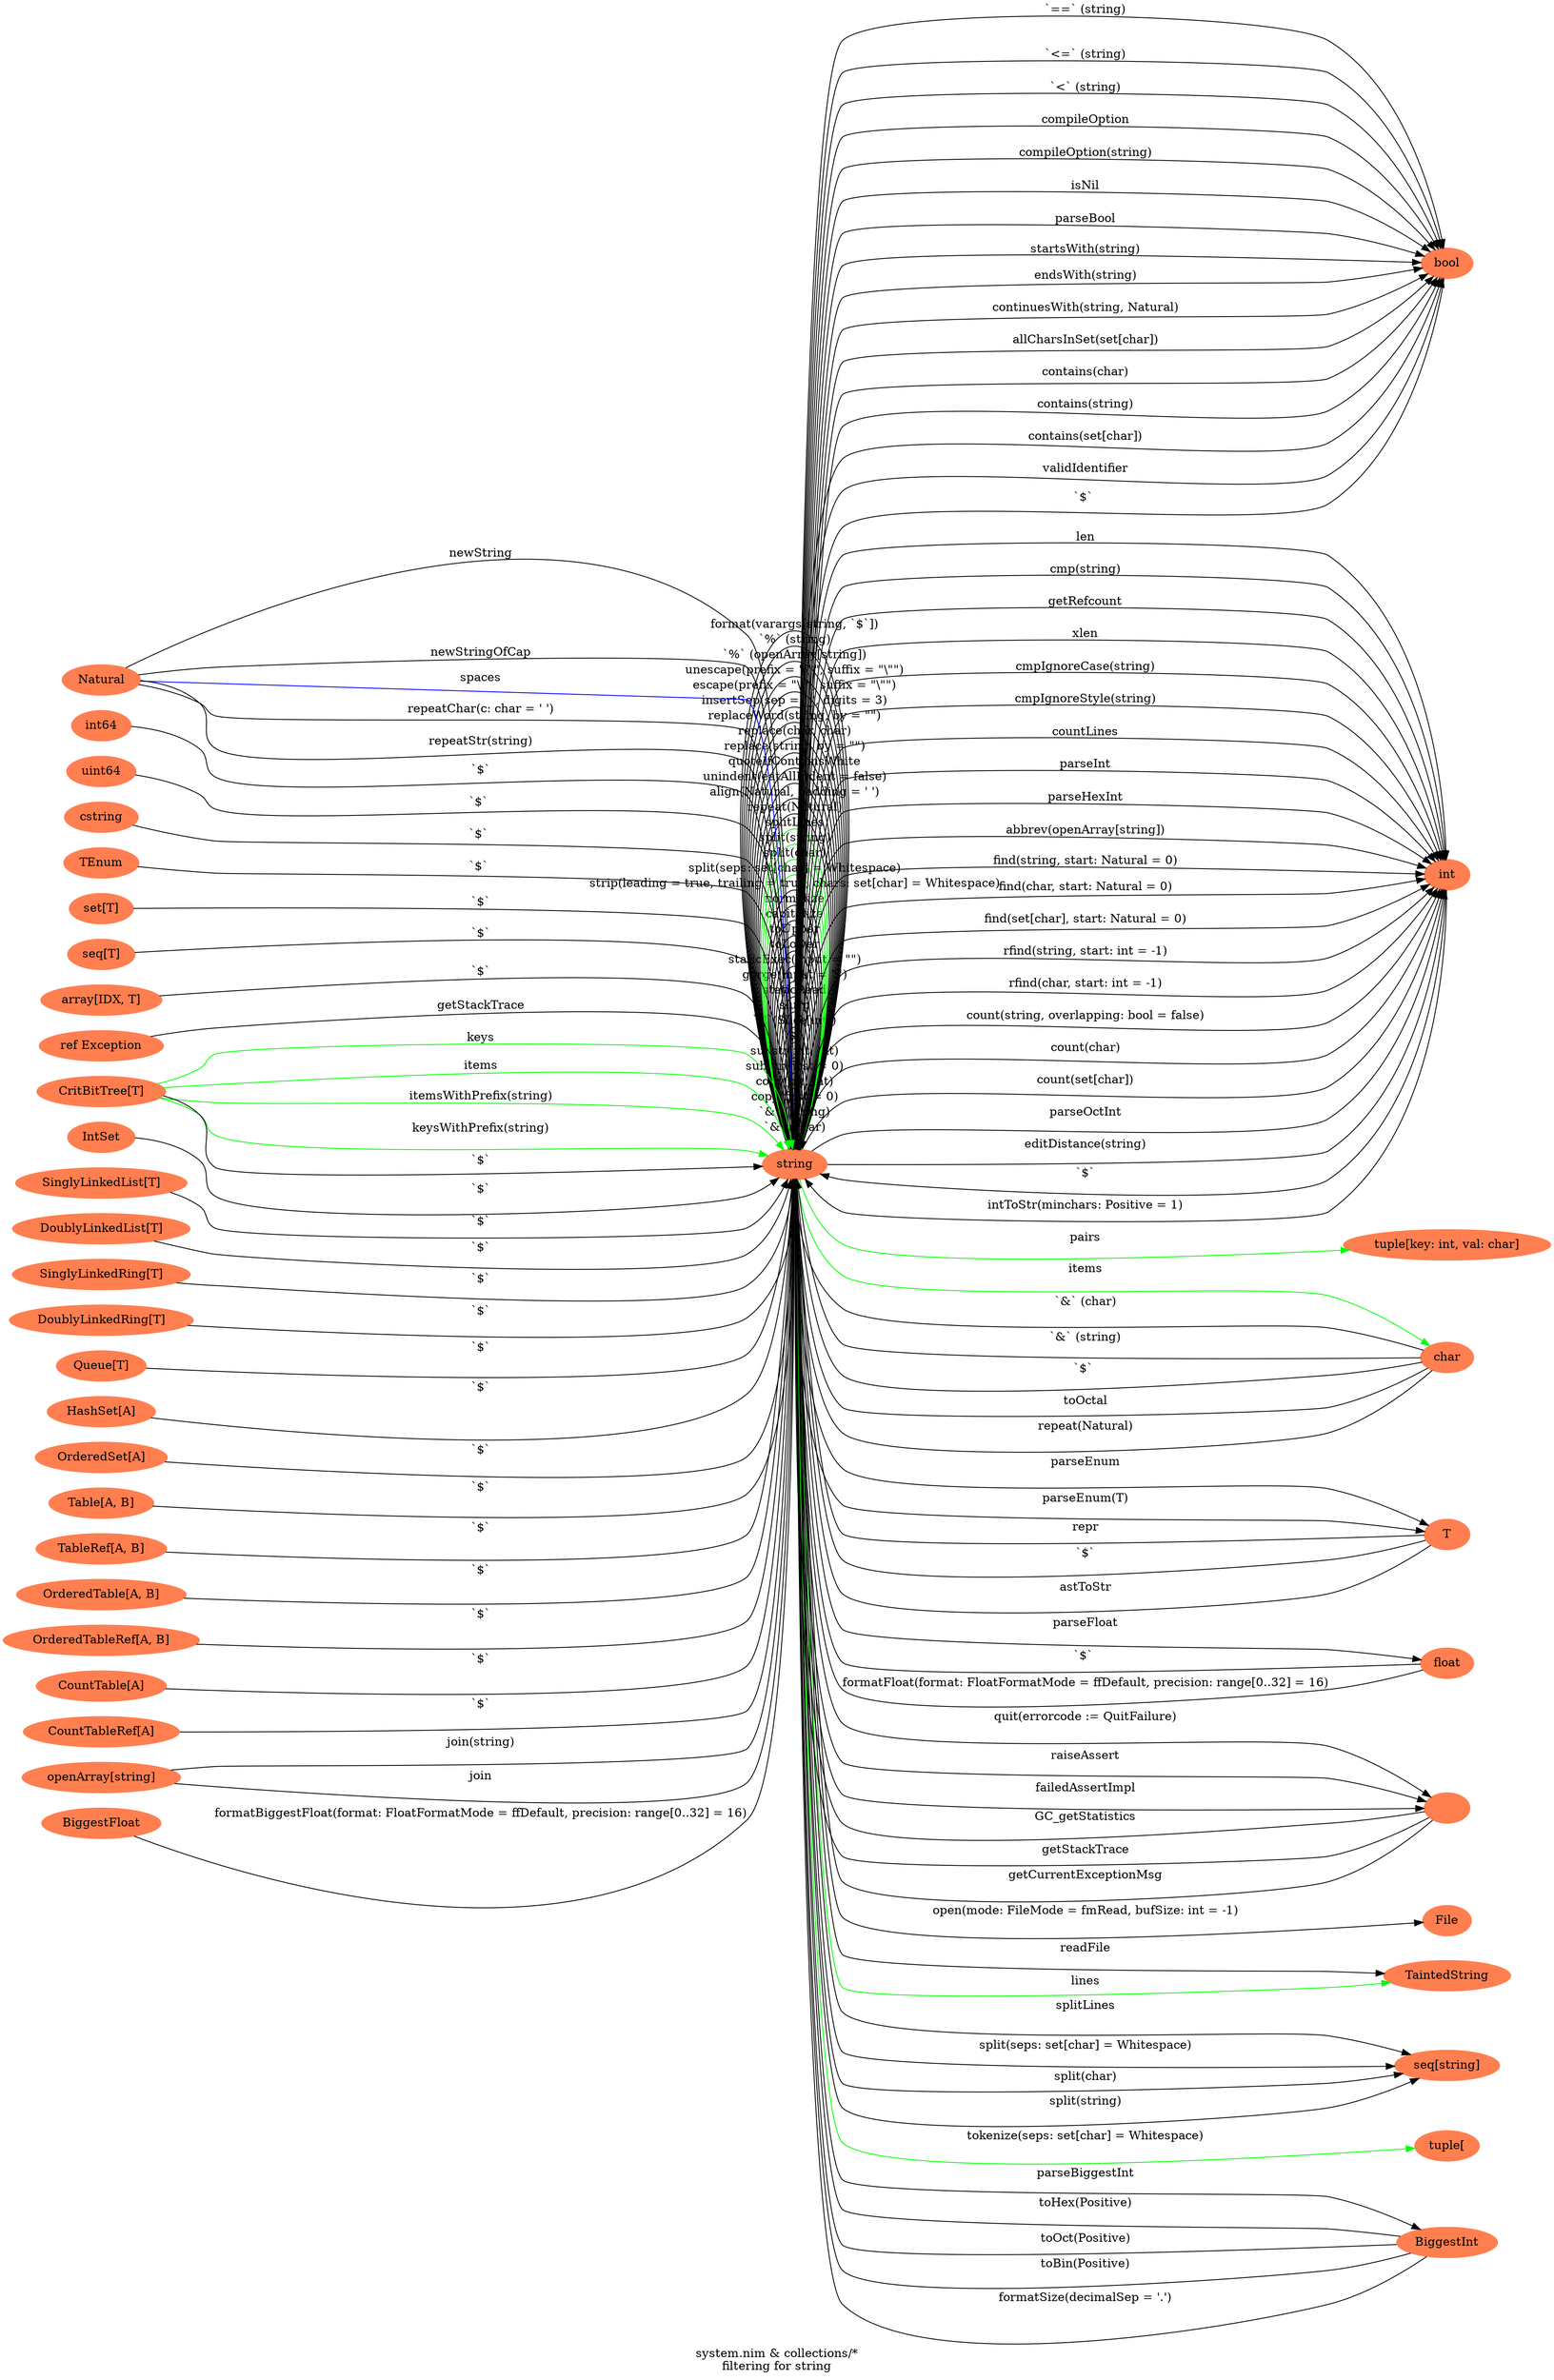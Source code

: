 digraph {
graph [
label = "system.nim & collections/*
filtering for string";
rankdir=LR;
];
node[color=coral, style=filled, label="string" ] N0;
node[color=coral, style=filled, label="bool" ] N1;
N0 -> N1 [color="", label="`==` (string)" ];
N0 -> N1 [color="", label="`<=` (string)" ];
N0 -> N1 [color="", label="`<` (string)" ];
node[color=coral, style=filled, label="int" ] N2;
N0 -> N2 [color="", label="len" ];
N0 -> N2 [color="", label="cmp(string)" ];
node[color=coral, style=filled, label="Natural" ] N3;
N3 -> N0 [color="", label="newString" ];
N3 -> N0 [color="", label="newStringOfCap" ];
N0 -> N0 [color="", label="`&` (char)" ];
node[color=coral, style=filled, label="char" ] N4;
N4 -> N0 [color="", label="`&` (char)" ];
N0 -> N0 [color="", label="`&` (string)" ];
N4 -> N0 [color="", label="`&` (string)" ];
N0 -> N1 [color="", label="compileOption" ];
N0 -> N1 [color="", label="compileOption(string)" ];
node[color=coral, style=filled, label="T" ] N5;
N5 -> N0 [color="", label="repr" ];
N0 -> N0 [color="", label="copy(first = 0)" ];
N0 -> N0 [color="", label="copy(int, int)" ];
N0 -> N0 [color="", label="substr(first = 0)" ];
N0 -> N0 [color="", label="substr(int, int)" ];
N2 -> N0 [color="", label="`$`" ];
node[color=coral, style=filled, label="int64" ] N6;
N6 -> N0 [color="", label="`$`" ];
node[color=coral, style=filled, label="uint64" ] N7;
N7 -> N0 [color="", label="`$` " ];
node[color=coral, style=filled, label="float" ] N8;
N8 -> N0 [color="", label="`$` " ];
N1 -> N0 [color="", label="`$` " ];
N4 -> N0 [color="", label="`$` " ];
node[color=coral, style=filled, label="cstring" ] N9;
N9 -> N0 [color="", label="`$` " ];
N0 -> N0 [color="", label="`$` " ];
node[color=coral, style=filled, label="TEnum" ] N10;
N10 -> N0 [color="", label="`$` " ];
N0 -> N2 [color="", label="getRefcount" ];
node[color=coral, style=filled, label="tuple[key: int, val: char]" ] N11;
N0 -> N11 [color="green", label="pairs" ];
N0 -> N1 [color="", label="isNil" ];
N5 -> N0 [color="", label="`$`" ];
node[color=coral, style=filled, label="set[T]" ] N12;
N12 -> N0 [color="", label="`$`" ];
node[color=coral, style=filled, label="seq[T]" ] N13;
N13 -> N0 [color="", label="`$`" ];
node[color=coral, style=filled, label="array[IDX, T]" ] N14;
N14 -> N0 [color="", label="`$`" ];
node[color=coral, style=filled, label="" ] N15;
N15 -> N0 [color="", label="GC_getStatistics" ];
node[color=coral, style=filled, label="File" ] N16;
N0 -> N16 [color="", label="open(mode: FileMode = fmRead, bufSize: int = -1)" ];
node[color=coral, style=filled, label="TaintedString" ] N17;
N0 -> N17 [color="", label="readFile" ];
N15 -> N0 [color="", label="getStackTrace" ];
node[color=coral, style=filled, label="ref Exception" ] N18;
N18 -> N0 [color="", label="getStackTrace" ];
N0 -> N17 [color="green", label="lines" ];
N15 -> N0 [color="", label="getCurrentExceptionMsg" ];
N0 -> N15 [color="", label="quit(errorcode := QuitFailure)" ];
N0 -> N0 [color="", label="`[]`(Slice[int])" ];
N0 -> N0 [color="", label="slurp" ];
N0 -> N0 [color="", label="staticRead" ];
N0 -> N0 [color="", label="gorge(input = \"\")" ];
N0 -> N0 [color="", label="staticExec(input = \"\")" ];
N5 -> N0 [color="", label="astToStr" ];
N0 -> N15 [color="", label="raiseAssert" ];
N0 -> N15 [color="", label="failedAssertImpl" ];
N0 -> N4 [color="green", label="items" ];
N0 -> N2 [color="", label="xlen" ];
node[color=coral, style=filled, label="CritBitTree[T]" ] N19;
N19 -> N0 [color="green", label="keys" ];
N19 -> N0 [color="green", label="items" ];
N19 -> N0 [color="green", label="itemsWithPrefix(string)" ];
N19 -> N0 [color="green", label="keysWithPrefix(string)" ];
N19 -> N0 [color="", label="`$`" ];
node[color=coral, style=filled, label="IntSet" ] N20;
N20 -> N0 [color="", label="`$`" ];
node[color=coral, style=filled, label="SinglyLinkedList[T]" ] N21;
N21 -> N0 [color="", label="`$`" ];
node[color=coral, style=filled, label="DoublyLinkedList[T]" ] N22;
N22 -> N0 [color="", label="`$`" ];
node[color=coral, style=filled, label="SinglyLinkedRing[T]" ] N23;
N23 -> N0 [color="", label="`$`" ];
node[color=coral, style=filled, label="DoublyLinkedRing[T]" ] N24;
N24 -> N0 [color="", label="`$`" ];
node[color=coral, style=filled, label="Queue[T]" ] N25;
N25 -> N0 [color="", label="`$`" ];
node[color=coral, style=filled, label="HashSet[A]" ] N26;
N26 -> N0 [color="", label="`$`" ];
node[color=coral, style=filled, label="OrderedSet[A]" ] N27;
N27 -> N0 [color="", label="`$`" ];
node[color=coral, style=filled, label="Table[A, B]" ] N28;
N28 -> N0 [color="", label="`$`" ];
node[color=coral, style=filled, label="TableRef[A, B]" ] N29;
N29 -> N0 [color="", label="`$`" ];
node[color=coral, style=filled, label="OrderedTable[A, B]" ] N30;
N30 -> N0 [color="", label="`$`" ];
node[color=coral, style=filled, label="OrderedTableRef[A, B]" ] N31;
N31 -> N0 [color="", label="`$`" ];
node[color=coral, style=filled, label="CountTable[A]" ] N32;
N32 -> N0 [color="", label="`$`" ];
node[color=coral, style=filled, label="CountTableRef[A]" ] N33;
N33 -> N0 [color="", label="`$`" ];
N0 -> N0 [color="", label="toLower" ];
N0 -> N0 [color="", label="toUpper" ];
N0 -> N0 [color="", label="capitalize" ];
N0 -> N0 [color="", label="normalize" ];
N0 -> N2 [color="", label="cmpIgnoreCase(string)" ];
N0 -> N2 [color="", label="cmpIgnoreStyle(string)" ];
N0 -> N0 [color="", label="strip(leading = true, trailing = true, chars: set[char] = Whitespace)" ];
N4 -> N0 [color="", label="toOctal" ];
N0 -> N0 [color="green", label="split(seps: set[char] = Whitespace)" ];
N0 -> N0 [color="green", label="split(char)" ];
N0 -> N0 [color="green", label="split(string)" ];
N0 -> N0 [color="green", label="splitLines" ];
node[color=coral, style=filled, label="seq[string]" ] N34;
N0 -> N34 [color="", label="splitLines" ];
N0 -> N2 [color="", label="countLines" ];
N0 -> N34 [color="", label="split(seps: set[char] = Whitespace)" ];
N0 -> N34 [color="", label="split(char)" ];
N0 -> N34 [color="", label="split(string)" ];
node[color=coral, style=filled, label="BiggestInt" ] N35;
N35 -> N0 [color="", label="toHex(Positive)" ];
N2 -> N0 [color="", label="intToStr(minchars: Positive = 1)" ];
N0 -> N2 [color="", label="parseInt" ];
N0 -> N35 [color="", label="parseBiggestInt" ];
N0 -> N8 [color="", label="parseFloat" ];
N0 -> N2 [color="", label="parseHexInt" ];
N0 -> N1 [color="", label="parseBool" ];
N0 -> N5 [color="", label="parseEnum" ];
N0 -> N5 [color="", label="parseEnum(T)" ];
N4 -> N0 [color="", label="repeat(Natural)" ];
N0 -> N0 [color="", label="repeat(Natural)" ];
N3 -> N0 [color="blue", label="spaces" ];
N3 -> N0 [color="", label="repeatChar(c: char = ' ')" ];
N3 -> N0 [color="", label="repeatStr(string)" ];
N0 -> N0 [color="", label="align(Natural, padding = ' ')" ];
node[color=coral, style=filled, label="tuple[" ] N36;
N0 -> N36 [color="green", label="tokenize(seps: set[char] = Whitespace)" ];
N0 -> N0 [color="", label="unindent(eatAllIndent = false)" ];
N0 -> N1 [color="", label="startsWith(string)" ];
N0 -> N1 [color="", label="endsWith(string)" ];
N0 -> N1 [color="", label="continuesWith(string, Natural)" ];
N0 -> N1 [color="", label="allCharsInSet(set[char])" ];
N0 -> N2 [color="", label="abbrev(openArray[string])" ];
node[color=coral, style=filled, label="openArray[string]" ] N37;
N37 -> N0 [color="", label="join(string)" ];
N37 -> N0 [color="", label="join" ];
N0 -> N2 [color="", label="find(string, start: Natural = 0)" ];
N0 -> N2 [color="", label="find(char, start: Natural = 0)" ];
N0 -> N2 [color="", label="find(set[char], start: Natural = 0)" ];
N0 -> N2 [color="", label="rfind(string, start: int = -1)" ];
N0 -> N2 [color="", label="rfind(char, start: int = -1)" ];
N0 -> N2 [color="", label="count(string, overlapping: bool = false)" ];
N0 -> N2 [color="", label="count(char)" ];
N0 -> N2 [color="", label="count(set[char])" ];
N0 -> N0 [color="", label="quoteIfContainsWhite" ];
N0 -> N1 [color="", label="contains(char)" ];
N0 -> N1 [color="", label="contains(string)" ];
N0 -> N1 [color="", label="contains(set[char])" ];
N0 -> N0 [color="", label="replace(string, by = \"\")" ];
N0 -> N0 [color="", label="replace(char, char)" ];
N0 -> N0 [color="", label="replaceWord(string, by = \"\")" ];
N0 -> N2 [color="", label="parseOctInt" ];
N35 -> N0 [color="", label="toOct(Positive)" ];
N35 -> N0 [color="", label="toBin(Positive)" ];
N0 -> N0 [color="", label="insertSep(sep = '_', digits = 3)" ];
N0 -> N0 [color="", label="escape(prefix = \"\\\"\", suffix = \"\\\"\")" ];
N0 -> N0 [color="", label="unescape(prefix = \"\\\"\", suffix = \"\\\"\")" ];
N0 -> N1 [color="", label="validIdentifier" ];
N0 -> N2 [color="", label="editDistance(string)" ];
node[color=coral, style=filled, label="BiggestFloat" ] N38;
N38 -> N0 [color="", label="formatBiggestFloat(format: FloatFormatMode = ffDefault, precision: range[0..32] = 16)" ];
N8 -> N0 [color="", label="formatFloat(format: FloatFormatMode = ffDefault, precision: range[0..32] = 16)" ];
N35 -> N0 [color="", label="formatSize(decimalSep = '.')" ];
N0 -> N0 [color="", label="`%` (openArray[string])" ];
N0 -> N0 [color="", label="`%` (string)" ];
N0 -> N0 [color="", label="format(varargs[string, `$`])" ];
}
